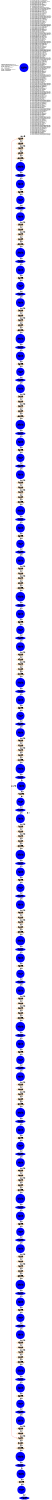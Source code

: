 digraph G {
  size="7.5,10"; center=true; ratio=auto;
  m1[fontname=Fixed,labeljust=left,label="--- Edge mode = (mode : cns_cycle) ----------------------\l  1: ctrlseq  - sequence in original inperative code     \l  2: chained  - dependency starts from end of predecessor\l  4: feedback - feedback edge                            \l  8: lpbranch - edge created from a next/exit            \l 16: soft     - constraint can be removed                \l 32: user     - user constraints                         \l 64: iomode   - constraint inherited from iomode         \l128: ctrldep  - control dependency                       \l256: datadep  - data dependency                          \l",shape=none];
  n1046[label="n1046 : ASSOC\n 4368cy+0.1025\n",shape=Mcircle,style=filled,color=blue];
  n1050[label="n1050 : DOPER\n 4368cy+16\n",shape=ellipse,style=filled,color=bisque];
  n1045[label="n1045 : USEROP\n 4355cy+16\n",shape=tripleoctagon,style=filled,color=blue];
  n1043[label="n1043 : ASSOC\n 4355cy\n",shape=Mcircle,style=filled,color=blue];
  n1042[label="n1042 : DOPER\n 4354cy+0.1025\n",shape=ellipse,style=filled,color=bisque];
  n1033[label="n1033 : ASSOC\n 4354cy+0.1025\n",shape=Mcircle,style=filled,color=blue];
  n1032[label="n1032 : USEROP\n 4341cy+16\n",shape=tripleoctagon,style=filled,color=blue];
  n1030[label="n1030 : ASSOC\n 4341cy+3.06625\n",shape=Mcircle,style=filled,color=blue];
  n1029[label="n1029 : DOPER\n 4341cy+2.29205\n",shape=ellipse,style=filled,color=bisque];
  n891[label="n891 : DOPER\n 4341cy+1.51\n",shape=ellipse,style=filled,color=bisque];
  n717[label="n717 : DOPER\n 4340cy+16\n",shape=ellipse,style=filled,color=bisque];
  n8148[label="n8148 : DOPER\n 4340cy+16\n",shape=ellipse,style=filled,color=bisque];
  n8109[label="n8109 : DOPER\n 4339cy+16\n",shape=ellipse,style=filled,color=bisque];
  n8105[label="n8105 : ASSOC\n 4339cy+0.1025\n",shape=Mcircle,style=filled,color=blue];
  n8104[label="n8104 : USEROP\n 4326cy+16\n",shape=tripleoctagon,style=filled,color=blue];
  n8102[label="n8102 : ASSOC\n 4326cy\n",shape=Mcircle,style=filled,color=blue];
  n8101[label="n8101 : DOPER\n 4325cy+0.1025\n",shape=ellipse,style=filled,color=bisque];
  n7967[label="n7967 : ASSOC\n 4325cy+0.1025\n",shape=Mcircle,style=filled,color=blue];
  n7966[label="n7966 : USEROP\n 4312cy+16\n",shape=tripleoctagon,style=filled,color=blue];
  n7964[label="n7964 : ASSOC\n 4312cy+3.06625\n",shape=Mcircle,style=filled,color=blue];
  n7963[label="n7963 : DOPER\n 4312cy+2.29205\n",shape=ellipse,style=filled,color=bisque];
  n7825[label="n7825 : DOPER\n 4312cy+1.51\n",shape=ellipse,style=filled,color=bisque];
  n7700[label="n7700 : DOPER\n 4311cy+16\n",shape=ellipse,style=filled,color=bisque];
  n7651[label="n7651 : DOPER\n 4310cy+16\n",shape=ellipse,style=filled,color=bisque];
  n7609[label="n7609 : DOPER\n 4309cy+16\n",shape=ellipse,style=filled,color=bisque];
  n7605[label="n7605 : ASSOC\n 4309cy+0.1025\n",shape=Mcircle,style=filled,color=blue];
  n7604[label="n7604 : USEROP\n 4296cy+16\n",shape=tripleoctagon,style=filled,color=blue];
  n7602[label="n7602 : ASSOC\n 4296cy\n",shape=Mcircle,style=filled,color=blue];
  n7601[label="n7601 : DOPER\n 4295cy+0.1025\n",shape=ellipse,style=filled,color=bisque];
  n7539[label="n7539 : ASSOC\n 4295cy+0.1025\n",shape=Mcircle,style=filled,color=blue];
  n7538[label="n7538 : USEROP\n 4282cy+16\n",shape=tripleoctagon,style=filled,color=blue];
  n7536[label="n7536 : ASSOC\n 4282cy+3.06625\n",shape=Mcircle,style=filled,color=blue];
  n7535[label="n7535 : DOPER\n 4282cy+2.29205\n",shape=ellipse,style=filled,color=bisque];
  n7397[label="n7397 : DOPER\n 4282cy+1.51\n",shape=ellipse,style=filled,color=bisque];
  n7256[label="n7256 : DOPER\n 4281cy+16\n",shape=ellipse,style=filled,color=bisque];
  n7203[label="n7203 : DOPER\n 4280cy+16\n",shape=ellipse,style=filled,color=bisque];
  n7164[label="n7164 : DOPER\n 4279cy+16\n",shape=ellipse,style=filled,color=bisque];
  n7160[label="n7160 : ASSOC\n 4279cy+0.1025\n",shape=Mcircle,style=filled,color=blue];
  n7159[label="n7159 : USEROP\n 4266cy+16\n",shape=tripleoctagon,style=filled,color=blue];
  n7157[label="n7157 : ASSOC\n 4266cy\n",shape=Mcircle,style=filled,color=blue];
  n7156[label="n7156 : DOPER\n 4265cy+0.1025\n",shape=ellipse,style=filled,color=bisque];
  n7022[label="n7022 : ASSOC\n 4265cy+0.1025\n",shape=Mcircle,style=filled,color=blue];
  n7021[label="n7021 : USEROP\n 4252cy+16\n",shape=tripleoctagon,style=filled,color=blue];
  n7019[label="n7019 : ASSOC\n 4252cy+3.06625\n",shape=Mcircle,style=filled,color=blue];
  n7018[label="n7018 : DOPER\n 4252cy+2.29205\n",shape=ellipse,style=filled,color=bisque];
  n6880[label="n6880 : DOPER\n 4252cy+1.51\n",shape=ellipse,style=filled,color=bisque];
  n6755[label="n6755 : DOPER\n 4251cy+16\n",shape=ellipse,style=filled,color=bisque];
  n6705[label="n6705 : DOPER\n 4250cy+16\n",shape=ellipse,style=filled,color=bisque];
  n6663[label="n6663 : DOPER\n 4249cy+16\n",shape=ellipse,style=filled,color=bisque];
  n6659[label="n6659 : ASSOC\n 4249cy+0.1025\n",shape=Mcircle,style=filled,color=blue];
  n6658[label="n6658 : USEROP\n 4236cy+16\n",shape=tripleoctagon,style=filled,color=blue];
  n6656[label="n6656 : ASSOC\n 4236cy\n",shape=Mcircle,style=filled,color=blue];
  n6655[label="n6655 : DOPER\n 4235cy+0.1025\n",shape=ellipse,style=filled,color=bisque];
  n6625[label="n6625 : ASSOC\n 4235cy+0.1025\n",shape=Mcircle,style=filled,color=blue];
  n6624[label="n6624 : USEROP\n 4222cy+16\n",shape=tripleoctagon,style=filled,color=blue];
  n6622[label="n6622 : ASSOC\n 4222cy+3.06625\n",shape=Mcircle,style=filled,color=blue];
  n6621[label="n6621 : DOPER\n 4222cy+2.29205\n",shape=ellipse,style=filled,color=bisque];
  n6483[label="n6483 : DOPER\n 4222cy+1.51\n",shape=ellipse,style=filled,color=bisque];
  n6326[label="n6326 : DOPER\n 4221cy+16\n",shape=ellipse,style=filled,color=bisque];
  n6273[label="n6273 : DOPER\n 4220cy+16\n",shape=ellipse,style=filled,color=bisque];
  n6234[label="n6234 : DOPER\n 4219cy+16\n",shape=ellipse,style=filled,color=bisque];
  n6230[label="n6230 : ASSOC\n 4219cy+0.1025\n",shape=Mcircle,style=filled,color=blue];
  n6229[label="n6229 : USEROP\n 4206cy+16\n",shape=tripleoctagon,style=filled,color=blue];
  n6227[label="n6227 : ASSOC\n 4206cy\n",shape=Mcircle,style=filled,color=blue];
  n6226[label="n6226 : DOPER\n 4205cy+0.1025\n",shape=ellipse,style=filled,color=bisque];
  n6092[label="n6092 : ASSOC\n 4205cy+0.1025\n",shape=Mcircle,style=filled,color=blue];
  n6091[label="n6091 : USEROP\n 4192cy+16\n",shape=tripleoctagon,style=filled,color=blue];
  n6089[label="n6089 : ASSOC\n 4192cy+3.06625\n",shape=Mcircle,style=filled,color=blue];
  n6088[label="n6088 : DOPER\n 4192cy+2.29205\n",shape=ellipse,style=filled,color=bisque];
  n5950[label="n5950 : DOPER\n 4192cy+1.51\n",shape=ellipse,style=filled,color=bisque];
  n5825[label="n5825 : DOPER\n 4191cy+16\n",shape=ellipse,style=filled,color=bisque];
  n5775[label="n5775 : DOPER\n 4190cy+16\n",shape=ellipse,style=filled,color=bisque];
  n5733[label="n5733 : DOPER\n 4189cy+16\n",shape=ellipse,style=filled,color=bisque];
  n5729[label="n5729 : ASSOC\n 4189cy+0.1025\n",shape=Mcircle,style=filled,color=blue];
  n5728[label="n5728 : USEROP\n 4176cy+16\n",shape=tripleoctagon,style=filled,color=blue];
  n5726[label="n5726 : ASSOC\n 4176cy\n",shape=Mcircle,style=filled,color=blue];
  n5725[label="n5725 : DOPER\n 4175cy+0.1025\n",shape=ellipse,style=filled,color=bisque];
  n5663[label="n5663 : ASSOC\n 4175cy+0.1025\n",shape=Mcircle,style=filled,color=blue];
  n5662[label="n5662 : USEROP\n 4162cy+16\n",shape=tripleoctagon,style=filled,color=blue];
  n5660[label="n5660 : ASSOC\n 4162cy+3.06625\n",shape=Mcircle,style=filled,color=blue];
  n5659[label="n5659 : DOPER\n 4162cy+2.29205\n",shape=ellipse,style=filled,color=bisque];
  n5521[label="n5521 : DOPER\n 4162cy+1.51\n",shape=ellipse,style=filled,color=bisque];
  n5380[label="n5380 : DOPER\n 4161cy+16\n",shape=ellipse,style=filled,color=bisque];
  n5327[label="n5327 : DOPER\n 4160cy+16\n",shape=ellipse,style=filled,color=bisque];
  n5288[label="n5288 : DOPER\n 4159cy+16\n",shape=ellipse,style=filled,color=bisque];
  n5284[label="n5284 : ASSOC\n 4159cy+0.1025\n",shape=Mcircle,style=filled,color=blue];
  n5283[label="n5283 : USEROP\n 4146cy+16\n",shape=tripleoctagon,style=filled,color=blue];
  n5281[label="n5281 : ASSOC\n 4146cy\n",shape=Mcircle,style=filled,color=blue];
  n5280[label="n5280 : DOPER\n 4145cy+0.1025\n",shape=ellipse,style=filled,color=bisque];
  n5146[label="n5146 : ASSOC\n 4145cy+0.1025\n",shape=Mcircle,style=filled,color=blue];
  n5145[label="n5145 : USEROP\n 4132cy+16\n",shape=tripleoctagon,style=filled,color=blue];
  n5143[label="n5143 : ASSOC\n 4132cy+3.06625\n",shape=Mcircle,style=filled,color=blue];
  n5142[label="n5142 : DOPER\n 4132cy+2.29205\n",shape=ellipse,style=filled,color=bisque];
  n5004[label="n5004 : DOPER\n 4132cy+1.51\n",shape=ellipse,style=filled,color=bisque];
  n4879[label="n4879 : DOPER\n 4131cy+16\n",shape=ellipse,style=filled,color=bisque];
  n4829[label="n4829 : DOPER\n 4130cy+16\n",shape=ellipse,style=filled,color=bisque];
  n4787[label="n4787 : DOPER\n 4129cy+16\n",shape=ellipse,style=filled,color=bisque];
  n4783[label="n4783 : ASSOC\n 4129cy+0.1025\n",shape=Mcircle,style=filled,color=blue];
  n4782[label="n4782 : USEROP\n 4116cy+16\n",shape=tripleoctagon,style=filled,color=blue];
  n4780[label="n4780 : ASSOC\n 4116cy\n",shape=Mcircle,style=filled,color=blue];
  n4779[label="n4779 : DOPER\n 4115cy+0.1025\n",shape=ellipse,style=filled,color=bisque];
  n4765[label="n4765 : ASSOC\n 4115cy+0.1025\n",shape=Mcircle,style=filled,color=blue];
  n4764[label="n4764 : USEROP\n 4102cy+16\n",shape=tripleoctagon,style=filled,color=blue];
  n4762[label="n4762 : ASSOC\n 4102cy+3.06625\n",shape=Mcircle,style=filled,color=blue];
  n4761[label="n4761 : DOPER\n 4102cy+2.29205\n",shape=ellipse,style=filled,color=bisque];
  n4623[label="n4623 : DOPER\n 4102cy+1.51\n",shape=ellipse,style=filled,color=bisque];
  n4450[label="n4450 : DOPER\n 4101cy+16\n",shape=ellipse,style=filled,color=bisque];
  n4397[label="n4397 : DOPER\n 4100cy+16\n",shape=ellipse,style=filled,color=bisque];
  n4358[label="n4358 : DOPER\n 4099cy+16\n",shape=ellipse,style=filled,color=bisque];
  n4354[label="n4354 : ASSOC\n 4099cy+0.1025\n",shape=Mcircle,style=filled,color=blue];
  n4353[label="n4353 : USEROP\n 4086cy+16\n",shape=tripleoctagon,style=filled,color=blue];
  n4351[label="n4351 : ASSOC\n 4086cy\n",shape=Mcircle,style=filled,color=blue];
  n4350[label="n4350 : DOPER\n 4085cy+0.1025\n",shape=ellipse,style=filled,color=bisque];
  n4216[label="n4216 : ASSOC\n 4085cy+0.1025\n",shape=Mcircle,style=filled,color=blue];
  n4215[label="n4215 : USEROP\n 4072cy+16\n",shape=tripleoctagon,style=filled,color=blue];
  n4213[label="n4213 : ASSOC\n 4072cy+3.06625\n",shape=Mcircle,style=filled,color=blue];
  n4212[label="n4212 : DOPER\n 4072cy+2.29205\n",shape=ellipse,style=filled,color=bisque];
  n4074[label="n4074 : DOPER\n 4072cy+1.51\n",shape=ellipse,style=filled,color=bisque];
  n3949[label="n3949 : DOPER\n 4071cy+16\n",shape=ellipse,style=filled,color=bisque];
  n3899[label="n3899 : DOPER\n 4070cy+16\n",shape=ellipse,style=filled,color=bisque];
  n3857[label="n3857 : DOPER\n 4069cy+16\n",shape=ellipse,style=filled,color=bisque];
  n3853[label="n3853 : ASSOC\n 4069cy+0.1025\n",shape=Mcircle,style=filled,color=blue];
  n3852[label="n3852 : USEROP\n 4056cy+16\n",shape=tripleoctagon,style=filled,color=blue];
  n3850[label="n3850 : ASSOC\n 4056cy\n",shape=Mcircle,style=filled,color=blue];
  n3849[label="n3849 : DOPER\n 4055cy+0.1025\n",shape=ellipse,style=filled,color=bisque];
  n3787[label="n3787 : ASSOC\n 4055cy+0.1025\n",shape=Mcircle,style=filled,color=blue];
  n3786[label="n3786 : USEROP\n 4042cy+16\n",shape=tripleoctagon,style=filled,color=blue];
  n3784[label="n3784 : ASSOC\n 4042cy+3.06625\n",shape=Mcircle,style=filled,color=blue];
  n3783[label="n3783 : DOPER\n 4042cy+2.29205\n",shape=ellipse,style=filled,color=bisque];
  n3645[label="n3645 : DOPER\n 4042cy+1.51\n",shape=ellipse,style=filled,color=bisque];
  n3504[label="n3504 : DOPER\n 4041cy+16\n",shape=ellipse,style=filled,color=bisque];
  n3451[label="n3451 : DOPER\n 4040cy+16\n",shape=ellipse,style=filled,color=bisque];
  n3412[label="n3412 : DOPER\n 4039cy+16\n",shape=ellipse,style=filled,color=bisque];
  n3408[label="n3408 : ASSOC\n 4039cy+0.1025\n",shape=Mcircle,style=filled,color=blue];
  n3407[label="n3407 : USEROP\n 4026cy+16\n",shape=tripleoctagon,style=filled,color=blue];
  n3405[label="n3405 : ASSOC\n 4026cy\n",shape=Mcircle,style=filled,color=blue];
  n3404[label="n3404 : DOPER\n 4025cy+0.1025\n",shape=ellipse,style=filled,color=bisque];
  n3270[label="n3270 : ASSOC\n 4025cy+0.1025\n",shape=Mcircle,style=filled,color=blue];
  n3269[label="n3269 : USEROP\n 4012cy+16\n",shape=tripleoctagon,style=filled,color=blue];
  n3267[label="n3267 : ASSOC\n 4012cy+3.06625\n",shape=Mcircle,style=filled,color=blue];
  n3266[label="n3266 : DOPER\n 4012cy+2.29205\n",shape=ellipse,style=filled,color=bisque];
  n3128[label="n3128 : DOPER\n 4012cy+1.51\n",shape=ellipse,style=filled,color=bisque];
  n3003[label="n3003 : DOPER\n 4011cy+16\n",shape=ellipse,style=filled,color=bisque];
  n2953[label="n2953 : DOPER\n 4010cy+16\n",shape=ellipse,style=filled,color=bisque];
  n2911[label="n2911 : DOPER\n 4009cy+16\n",shape=ellipse,style=filled,color=bisque];
  n2907[label="n2907 : ASSOC\n 4009cy+0.1025\n",shape=Mcircle,style=filled,color=blue];
  n2906[label="n2906 : USEROP\n 3996cy+16\n",shape=tripleoctagon,style=filled,color=blue];
  n2904[label="n2904 : ASSOC\n 3996cy\n",shape=Mcircle,style=filled,color=blue];
  n2903[label="n2903 : DOPER\n 3995cy+0.1025\n",shape=ellipse,style=filled,color=bisque];
  n2872[label="n2872 : ASSOC\n 3995cy+0.1025\n",shape=Mcircle,style=filled,color=blue];
  n2871[label="n2871 : USEROP\n 3982cy+16\n",shape=tripleoctagon,style=filled,color=blue];
  n2869[label="n2869 : ASSOC\n 3982cy+3.06625\n",shape=Mcircle,style=filled,color=blue];
  n2868[label="n2868 : DOPER\n 3982cy+2.29205\n",shape=ellipse,style=filled,color=bisque];
  n2730[label="n2730 : DOPER\n 3982cy+1.51\n",shape=ellipse,style=filled,color=bisque];
  n2573[label="n2573 : DOPER\n 3981cy+16\n",shape=ellipse,style=filled,color=bisque];
  n2520[label="n2520 : DOPER\n 3980cy+16\n",shape=ellipse,style=filled,color=bisque];
  n2481[label="n2481 : DOPER\n 3979cy+16\n",shape=ellipse,style=filled,color=bisque];
  n2477[label="n2477 : ASSOC\n 3979cy+0.1025\n",shape=Mcircle,style=filled,color=blue];
  n2476[label="n2476 : USEROP\n 3966cy+16\n",shape=tripleoctagon,style=filled,color=blue];
  n2474[label="n2474 : ASSOC\n 3966cy\n",shape=Mcircle,style=filled,color=blue];
  n2473[label="n2473 : DOPER\n 3965cy+0.1025\n",shape=ellipse,style=filled,color=bisque];
  n2339[label="n2339 : ASSOC\n 3965cy+0.1025\n",shape=Mcircle,style=filled,color=blue];
  n2338[label="n2338 : USEROP\n 3952cy+16\n",shape=tripleoctagon,style=filled,color=blue];
  n2336[label="n2336 : ASSOC\n 3952cy+3.06625\n",shape=Mcircle,style=filled,color=blue];
  n2335[label="n2335 : DOPER\n 3952cy+2.29205\n",shape=ellipse,style=filled,color=bisque];
  n2197[label="n2197 : DOPER\n 3952cy+1.51\n",shape=ellipse,style=filled,color=bisque];
  n2072[label="n2072 : DOPER\n 3951cy+16\n",shape=ellipse,style=filled,color=bisque];
  n2022[label="n2022 : DOPER\n 3950cy+16\n",shape=ellipse,style=filled,color=bisque];
  n1980[label="n1980 : DOPER\n 3949cy+16\n",shape=ellipse,style=filled,color=bisque];
  n1976[label="n1976 : ASSOC\n 3949cy+0.1025\n",shape=Mcircle,style=filled,color=blue];
  n1975[label="n1975 : USEROP\n 3936cy+16\n",shape=tripleoctagon,style=filled,color=blue];
  n1973[label="n1973 : ASSOC\n 3936cy\n",shape=Mcircle,style=filled,color=blue];
  n1972[label="n1972 : DOPER\n 3935cy+0.1025\n",shape=ellipse,style=filled,color=bisque];
  n1909[label="n1909 : ASSOC\n 3935cy+0.1025\n",shape=Mcircle,style=filled,color=blue];
  n1908[label="n1908 : USEROP\n 3922cy+16\n",shape=tripleoctagon,style=filled,color=blue];
  n1906[label="n1906 : ASSOC\n 3922cy+3.06625\n",shape=Mcircle,style=filled,color=blue];
  n1905[label="n1905 : DOPER\n 3922cy+2.29205\n",shape=ellipse,style=filled,color=bisque];
  n1767[label="n1767 : DOPER\n 3922cy+1.51\n",shape=ellipse,style=filled,color=bisque];
  n1626[label="n1626 : DOPER\n 3921cy+16\n",shape=ellipse,style=filled,color=bisque];
  n1573[label="n1573 : DOPER\n 3920cy+16\n",shape=ellipse,style=filled,color=bisque];
  n1534[label="n1534 : DOPER\n 3919cy+16\n",shape=ellipse,style=filled,color=bisque];
  n1530[label="n1530 : ASSOC\n 3919cy+0.1025\n",shape=Mcircle,style=filled,color=blue];
  n1529[label="n1529 : USEROP\n 3906cy+16\n",shape=tripleoctagon,style=filled,color=blue];
  n1527[label="n1527 : ASSOC\n 3906cy\n",shape=Mcircle,style=filled,color=blue];
  n1526[label="n1526 : DOPER\n 3905cy+0.1025\n",shape=ellipse,style=filled,color=bisque];
  n1391[label="n1391 : ASSOC\n 3905cy+0.1025\n",shape=Mcircle,style=filled,color=blue];
  n1390[label="n1390 : USEROP\n 3892cy+16\n",shape=tripleoctagon,style=filled,color=blue];
  n1388[label="n1388 : ASSOC\n 3892cy+3.06625\n",shape=Mcircle,style=filled,color=blue];
  n1387[label="n1387 : DOPER\n 3892cy+2.29205\n",shape=ellipse,style=filled,color=bisque];
  n1249[label="n1249 : DOPER\n 3892cy+1.51\n",shape=ellipse,style=filled,color=bisque];
  n1124[label="n1124 : DOPER\n 3891cy+16\n",shape=ellipse,style=filled,color=bisque];
  n1089[label="n1089 : DOPER\n 3890cy+16\n",shape=ellipse,style=filled,color=bisque];
  m2[fontname=Fixed,labeljust=left,label="n1046 : 0x7f6ca08533d0 COMP_LOOP-1:modulo.return#1\ln1050 : 0x7f6c6604ea30 COMP_LOOP:write_mem(vec:rsc(0)(0).@)\ln1045 : 0x7f6c64d19060 COMP_LOOP-1:modulo()#1\ln1043 : 0x7f6c6609b3c0 COMP_LOOP-1:modulo.base#1\ln1042 : 0x7f6ca0ab4240 COMP_LOOP-1:mul\ln1033 : 0x7f6c66e58010 COMP_LOOP-1:modulo.return\ln1032 : 0x7f6c656cf770 COMP_LOOP-1:modulo()\ln1030 : 0x7f6c65db8c60 COMP_LOOP-1:modulo.base\ln1029 : 0x7f6c6aee87d0 COMP_LOOP-1:acc#6\ln891  : 0x7f6c65506ba0 COMP_LOOP:mux1h\ln717  : 0x7f6c6516e800 COMP_LOOP:read_mem(vec:rsc(0)(0).@)\ln8148 : 0x7f6c6590adb0 COMP_LOOP:write_mem(vec:rsc(0)(0).@)#31\ln8109 : 0x7f6c65d41c70 COMP_LOOP:write_mem(vec:rsc(0)(0).@)#30\ln8105 : 0x7f6c653b9100 COMP_LOOP-16:modulo.return#1\ln8104 : 0x7f6c65a691b0 COMP_LOOP-16:modulo()#1\ln8102 : 0x7f6c65d4cdd0 COMP_LOOP-16:modulo.base#1\ln8101 : 0x7f6c656e34c0 COMP_LOOP-16:mul\ln7967 : 0x7f6c656e32f0 COMP_LOOP-16:modulo.return\ln7966 : 0x7f6c6d261990 COMP_LOOP-16:modulo()\ln7964 : 0x7f6c65a1cd10 COMP_LOOP-16:modulo.base\ln7963 : 0x7f6c659aefa0 COMP_LOOP-16:acc#6\ln7825 : 0x7f6c65cb12c0 COMP_LOOP:mux1h#30\ln7700 : 0x7f6c6575bed0 COMP_LOOP:read_mem(vec:rsc(0)(0).@)#30\ln7651 : 0x7f6c6567b6d0 COMP_LOOP:write_mem(vec:rsc(0)(0).@)#29\ln7609 : 0x7f6c6603acb0 COMP_LOOP:write_mem(vec:rsc(0)(0).@)#28\ln7605 : 0x7f6c67841b00 COMP_LOOP-15:modulo.return#1\ln7604 : 0x7f6c6726fdd0 COMP_LOOP-15:modulo()#1\ln7602 : 0x7f6c678417c0 COMP_LOOP-15:modulo.base#1\ln7601 : 0x7f6c656bf380 COMP_LOOP-15:mul\ln7539 : 0x7f6c656bf1b0 COMP_LOOP-15:modulo.return\ln7538 : 0x7f6c665802c0 COMP_LOOP-15:modulo()\ln7536 : 0x7f6c665804f0 COMP_LOOP-15:modulo.base\ln7535 : 0x7f6c65e73da0 COMP_LOOP-15:acc#6\ln7397 : 0x7f6c679d7ea0 COMP_LOOP:mux1h#28\ln7256 : 0x7f6c6704dd00 COMP_LOOP:read_mem(vec:rsc(0)(0).@)#28\ln7203 : 0x7f6c67a7fac0 COMP_LOOP:write_mem(vec:rsc(0)(0).@)#27\ln7164 : 0x7f6c65922a80 COMP_LOOP:write_mem(vec:rsc(0)(0).@)#26\ln7160 : 0x7f6c67890100 COMP_LOOP-14:modulo.return#1\ln7159 : 0x7f6c65824010 COMP_LOOP-14:modulo()#1\ln7157 : 0x7f6c65824200 COMP_LOOP-14:modulo.base#1\ln7156 : 0x7f6c67bb6330 COMP_LOOP-14:mul\ln7022 : 0x7f6c66027770 COMP_LOOP-14:modulo.return\ln7021 : 0x7f6ca396feb0 COMP_LOOP-14:modulo()\ln7019 : 0x7f6ca39700c0 COMP_LOOP-14:modulo.base\ln7018 : 0x7f6ca3970250 COMP_LOOP-14:acc#6\ln6880 : 0x7f6c655fbfd0 COMP_LOOP:mux1h#26\ln6755 : 0x7f6c658c7e70 COMP_LOOP:read_mem(vec:rsc(0)(0).@)#26\ln6705 : 0x7f6c65dd6440 COMP_LOOP:write_mem(vec:rsc(0)(0).@)#25\ln6663 : 0x7f6c6d30a8b0 COMP_LOOP:write_mem(vec:rsc(0)(0).@)#24\ln6659 : 0x7f6c66263c20 COMP_LOOP-13:modulo.return#1\ln6658 : 0x7f6ca2994d40 COMP_LOOP-13:modulo()#1\ln6656 : 0x7f6ca2994f50 COMP_LOOP-13:modulo.base#1\ln6655 : 0x7f6c65fdbbb0 COMP_LOOP-13:mul\ln6625 : 0x7f6c6d3555b0 COMP_LOOP-13:modulo.return\ln6624 : 0x7f6c6ce7ba00 COMP_LOOP-13:modulo()\ln6622 : 0x7f6c674feda0 COMP_LOOP-13:modulo.base\ln6621 : 0x7f6c65b5a230 COMP_LOOP-13:acc#6\ln6483 : 0x7f6c65390840 COMP_LOOP:mux1h#24\ln6326 : 0x7f6c65e76350 COMP_LOOP:read_mem(vec:rsc(0)(0).@)#24\ln6273 : 0x7f6c65828ff0 COMP_LOOP:write_mem(vec:rsc(0)(0).@)#23\ln6234 : 0x7f6c654e3650 COMP_LOOP:write_mem(vec:rsc(0)(0).@)#22\ln6230 : 0x7f6c64e56bb0 COMP_LOOP-12:modulo.return#1\ln6229 : 0x7f6c6592db60 COMP_LOOP-12:modulo()#1\ln6227 : 0x7f6c6592dd50 COMP_LOOP-12:modulo.base#1\ln6226 : 0x7f6c67dcacd0 COMP_LOOP-12:mul\ln6092 : 0x7f6c67dcab00 COMP_LOOP-12:modulo.return\ln6091 : 0x7f6c67876160 COMP_LOOP-12:modulo()\ln6089 : 0x7f6c65f9f6a0 COMP_LOOP-12:modulo.base\ln6088 : 0x7f6c65f9f830 COMP_LOOP-12:acc#6\ln5950 : 0x7f6c659e43e0 COMP_LOOP:mux1h#22\ln5825 : 0x7f6c664dd240 COMP_LOOP:read_mem(vec:rsc(0)(0).@)#22\ln5775 : 0x7f6c6659d080 COMP_LOOP:write_mem(vec:rsc(0)(0).@)#21\ln5733 : 0x7f6c6561cf80 COMP_LOOP:write_mem(vec:rsc(0)(0).@)#20\ln5729 : 0x7f6c6659c770 COMP_LOOP-11:modulo.return#1\ln5728 : 0x7f6c671c1980 COMP_LOOP-11:modulo()#1\ln5726 : 0x7f6c671c1b90 COMP_LOOP-11:modulo.base#1\ln5725 : 0x7f6c679de100 COMP_LOOP-11:mul\ln5663 : 0x7f6c65caeda0 COMP_LOOP-11:modulo.return\ln5662 : 0x7f6c656f7350 COMP_LOOP-11:modulo()\ln5660 : 0x7f6c656f7560 COMP_LOOP-11:modulo.base\ln5659 : 0x7f6c664bec90 COMP_LOOP-11:acc#6\ln5521 : 0x7f6c65ef45d0 COMP_LOOP:mux1h#20\ln5380 : 0x7f6c67a6cc90 COMP_LOOP:read_mem(vec:rsc(0)(0).@)#20\ln5327 : 0x7f6c6570f2d0 COMP_LOOP:write_mem(vec:rsc(0)(0).@)#19\ln5288 : 0x7f6c65d675d0 COMP_LOOP:write_mem(vec:rsc(0)(0).@)#18\ln5284 : 0x7f6c65a33120 COMP_LOOP-10:modulo.return#1\ln5283 : 0x7f6c65980a50 COMP_LOOP-10:modulo()#1\ln5281 : 0x7f6c65980c40 COMP_LOOP-10:modulo.base#1\ln5280 : 0x7f6c664f0d50 COMP_LOOP-10:mul\ln5146 : 0x7f6c664f0b80 COMP_LOOP-10:modulo.return\ln5145 : 0x7f6c65953190 COMP_LOOP-10:modulo()\ln5143 : 0x7f6c64eb5240 COMP_LOOP-10:modulo.base\ln5142 : 0x7f6c64eb53d0 COMP_LOOP-10:acc#6\ln5004 : 0x7f6c65c1f2f0 COMP_LOOP:mux1h#18\ln4879 : 0x7f6c673209d0 COMP_LOOP:read_mem(vec:rsc(0)(0).@)#18\ln4829 : 0x7f6c64fafeb0 COMP_LOOP:write_mem(vec:rsc(0)(0).@)#17\ln4787 : 0x7f6c64be4b60 COMP_LOOP:write_mem(vec:rsc(0)(0).@)#16\ln4783 : 0x7f6c65f9a1b0 COMP_LOOP-9:modulo.return#1\ln4782 : 0x7f6c658584b0 COMP_LOOP-9:modulo()#1\ln4780 : 0x7f6c658586c0 COMP_LOOP-9:modulo.base#1\ln4779 : 0x7f6c6599a5c0 COMP_LOOP-9:mul\ln4765 : 0x7f6c67dfd9f0 COMP_LOOP-9:modulo.return\ln4764 : 0x7f6c67f0a0b0 COMP_LOOP-9:modulo()\ln4762 : 0x7f6c64ec6c20 COMP_LOOP-9:modulo.base\ln4761 : 0x7f6c67f0a3f0 COMP_LOOP-9:acc#6\ln4623 : 0x7f6c6563e030 COMP_LOOP:mux1h#16\ln4450 : 0x7f6c65921dc0 COMP_LOOP:read_mem(vec:rsc(0)(0).@)#16\ln4397 : 0x7f6c65f0ae60 COMP_LOOP:write_mem(vec:rsc(0)(0).@)#15\ln4358 : 0x7f6c672fde90 COMP_LOOP:write_mem(vec:rsc(0)(0).@)#14\ln4354 : 0x7f6c656a1510 COMP_LOOP-8:modulo.return#1\ln4353 : 0x7f6c65937000 COMP_LOOP-8:modulo()#1\ln4351 : 0x7f6c65fefa40 COMP_LOOP-8:modulo.base#1\ln4350 : 0x7f6c64f1da90 COMP_LOOP-8:mul\ln4216 : 0x7f6c64f1d8c0 COMP_LOOP-8:modulo.return\ln4215 : 0x7f6c674fee90 COMP_LOOP-8:modulo()\ln4213 : 0x7f6c65a1ce20 COMP_LOOP-8:modulo.base\ln4212 : 0x7f6ca0277760 COMP_LOOP-8:acc#6\ln4074 : 0x7f6c65da0470 COMP_LOOP:mux1h#14\ln3949 : 0x7f6c664daa50 COMP_LOOP:read_mem(vec:rsc(0)(0).@)#14\ln3899 : 0x7f6c6572c0d0 COMP_LOOP:write_mem(vec:rsc(0)(0).@)#13\ln3857 : 0x7f6c666b0670 COMP_LOOP:write_mem(vec:rsc(0)(0).@)#12\ln3853 : 0x7f6ca02765b0 COMP_LOOP-7:modulo.return#1\ln3852 : 0x7f6c6601b8f0 COMP_LOOP-7:modulo()#1\ln3850 : 0x7f6c658428c0 COMP_LOOP-7:modulo.base#1\ln3849 : 0x7f6ca0560e10 COMP_LOOP-7:mul\ln3787 : 0x7f6c6d30d780 COMP_LOOP-7:modulo.return\ln3786 : 0x7f6c671eb550 COMP_LOOP-7:modulo()\ln3784 : 0x7f6c6670f5b0 COMP_LOOP-7:modulo.base\ln3783 : 0x7f6ca2e7abc0 COMP_LOOP-7:acc#6\ln3645 : 0x7f6c65b77cd0 COMP_LOOP:mux1h#12\ln3504 : 0x7f6c672d8f90 COMP_LOOP:read_mem(vec:rsc(0)(0).@)#12\ln3451 : 0x7f6c6d1bbbc0 COMP_LOOP:write_mem(vec:rsc(0)(0).@)#11\ln3412 : 0x7f6c660d22e0 COMP_LOOP:write_mem(vec:rsc(0)(0).@)#10\ln3408 : 0x7f6c64ba6a90 COMP_LOOP-6:modulo.return#1\ln3407 : 0x7f6c6d2594d0 COMP_LOOP-6:modulo()#1\ln3405 : 0x7f6c65a55b20 COMP_LOOP-6:modulo.base#1\ln3404 : 0x7f6c67a8b4c0 COMP_LOOP-6:mul\ln3270 : 0x7f6c64d9f2c0 COMP_LOOP-6:modulo.return\ln3269 : 0x7f6c65f9cdd0 COMP_LOOP-6:modulo()\ln3267 : 0x7f6c65995610 COMP_LOOP-6:modulo.base\ln3266 : 0x7f6c67ef3780 COMP_LOOP-6:acc#6\ln3128 : 0x7f6c67f60fe0 COMP_LOOP:mux1h#10\ln3003 : 0x7f6c67ef7f00 COMP_LOOP:read_mem(vec:rsc(0)(0).@)#10\ln2953 : 0x7f6c6608b7c0 COMP_LOOP:write_mem(vec:rsc(0)(0).@)#9\ln2911 : 0x7f6c67f008a0 COMP_LOOP:write_mem(vec:rsc(0)(0).@)#8\ln2907 : 0x7f6c6589c970 COMP_LOOP-5:modulo.return#1\ln2906 : 0x7f6c6d340ea0 COMP_LOOP-5:modulo()#1\ln2904 : 0x7f6c661aecc0 COMP_LOOP-5:modulo.base#1\ln2903 : 0x7f6c65a52800 COMP_LOOP-5:mul\ln2872 : 0x7f6c66881fb0 COMP_LOOP-5:modulo.return\ln2871 : 0x7f6c655ce4a0 COMP_LOOP-5:modulo()\ln2869 : 0x7f6c656b8180 COMP_LOOP-5:modulo.base\ln2868 : 0x7f6c6d19ccd0 COMP_LOOP-5:acc#6\ln2730 : 0x7f6c65ce5a20 COMP_LOOP:mux1h#8\ln2573 : 0x7f6c6596e210 COMP_LOOP:read_mem(vec:rsc(0)(0).@)#8\ln2520 : 0x7f6c591b48f0 COMP_LOOP:write_mem(vec:rsc(0)(0).@)#7\ln2481 : 0x7f6c58229410 COMP_LOOP:write_mem(vec:rsc(0)(0).@)#6\ln2477 : 0x7f6c65726e40 COMP_LOOP-4:modulo.return#1\ln2476 : 0x7f6c6d329890 COMP_LOOP-4:modulo()#1\ln2474 : 0x7f6c64fc5ee0 COMP_LOOP-4:modulo.base#1\ln2473 : 0x7f6c6555ec50 COMP_LOOP-4:mul\ln2339 : 0x7f6c65a83c30 COMP_LOOP-4:modulo.return\ln2338 : 0x7f6c65a95220 COMP_LOOP-4:modulo()\ln2336 : 0x7f6c66e3e1f0 COMP_LOOP-4:modulo.base\ln2335 : 0x7f6c65baa660 COMP_LOOP-4:acc#6\ln2197 : 0x7f6c679d0570 COMP_LOOP:mux1h#6\ln2072 : 0x7f6c672e2d70 COMP_LOOP:read_mem(vec:rsc(0)(0).@)#6\ln2022 : 0x7f6c659320d0 COMP_LOOP:write_mem(vec:rsc(0)(0).@)#5\ln1980 : 0x7f6c67543cc0 COMP_LOOP:write_mem(vec:rsc(0)(0).@)#4\ln1976 : 0x7f6c6d1a5280 COMP_LOOP-3:modulo.return#1\ln1975 : 0x7f6c65f12000 COMP_LOOP-3:modulo()#1\ln1973 : 0x7f6c6583fe70 COMP_LOOP-3:modulo.base#1\ln1972 : 0x7f6c6d327b70 COMP_LOOP-3:mul\ln1909 : 0x7f6c65817570 COMP_LOOP-3:modulo.return\ln1908 : 0x7f6c654fed70 COMP_LOOP-3:modulo()\ln1906 : 0x7f6c659c97a0 COMP_LOOP-3:modulo.base\ln1905 : 0x7f6c656ce730 COMP_LOOP-3:acc#6\ln1767 : 0x7f6c65ea0dc0 COMP_LOOP:mux1h#4\ln1626 : 0x7f6c6569e0f0 COMP_LOOP:read_mem(vec:rsc(0)(0).@)#4\ln1573 : 0x7f6c65e01450 COMP_LOOP:write_mem(vec:rsc(0)(0).@)#3\ln1534 : 0x7f6c65971210 COMP_LOOP:write_mem(vec:rsc(0)(0).@)#2\ln1530 : 0x7f6c65ce3560 COMP_LOOP-2:modulo.return#1\ln1529 : 0x7f6c65fd4280 COMP_LOOP-2:modulo()#1\ln1527 : 0x7f6c65916410 COMP_LOOP-2:modulo.base#1\ln1526 : 0x7f6c6527d940 COMP_LOOP-2:mul\ln1391 : 0x7f6c67059d60 COMP_LOOP-2:modulo.return\ln1390 : 0x7f6ca05327e0 COMP_LOOP-2:modulo()\ln1388 : 0x7f6c656a3ab0 COMP_LOOP-2:modulo.base\ln1387 : 0x7f6c64d8ead0 COMP_LOOP-2:acc#6\ln1249 : 0x7f6c65689540 COMP_LOOP:mux1h#2\ln1124 : 0x7f6c67e80430 COMP_LOOP:read_mem(vec:rsc(0)(0).@)#2\ln1089 : 0x7f6c66230f60 COMP_LOOP:write_mem(vec:rsc(0)(0).@)#1\l",shape=none];
  n1046 -> n1050[label="258 : 0+1.955",color=blue];
  n1045 -> n1046[label="259 : 0",color=green2];
  n1043 -> n1045[label="258 : 0",color=blue];
  n1042 -> n1043[label="259 : 0",color=green2];
  n1033 -> n1042[label="258 : 0",color=blue];
  n1032 -> n1033[label="259 : 0",color=green2];
  n1030 -> n1032[label="258 : 0",color=blue];
  n1029 -> n1030[label="259 : 0",color=green2];
  n891 -> n1029[label="258 : 0",color=blue];
  n717 -> n891[label="258 : 0",color=blue];
  n8148 -> n717[label="262 : 0+1.955",color=red, style=bold];
  n8109 -> n8148[label="258 : 0",color=blue];
  n8105 -> n8109[label="258 : 0+1.955",color=blue];
  n8104 -> n8105[label="259 : 0",color=green2];
  n8102 -> n8104[label="258 : 0",color=blue];
  n8101 -> n8102[label="259 : 0",color=green2];
  n7967 -> n8101[label="258 : 0",color=blue];
  n7966 -> n7967[label="259 : 0",color=green2];
  n7964 -> n7966[label="258 : 0",color=blue];
  n7963 -> n7964[label="259 : 0",color=green2];
  n7825 -> n7963[label="258 : 0",color=blue];
  n7700 -> n7825[label="258 : 0",color=blue];
  n7651 -> n7700[label="258 : 0+1.955",color=blue];
  n7609 -> n7651[label="258 : 0",color=blue];
  n7605 -> n7609[label="258 : 0+1.955",color=blue];
  n7604 -> n7605[label="259 : 0",color=green2];
  n7602 -> n7604[label="258 : 0",color=blue];
  n7601 -> n7602[label="259 : 0",color=green2];
  n7539 -> n7601[label="258 : 0",color=blue];
  n7538 -> n7539[label="259 : 0",color=green2];
  n7536 -> n7538[label="258 : 0",color=blue];
  n7535 -> n7536[label="259 : 0",color=green2];
  n7397 -> n7535[label="258 : 0",color=blue];
  n7256 -> n7397[label="258 : 0",color=blue];
  n7203 -> n7256[label="258 : 0+1.955",color=blue];
  n7164 -> n7203[label="258 : 0",color=blue];
  n7160 -> n7164[label="258 : 0+1.955",color=blue];
  n7159 -> n7160[label="259 : 0",color=green2];
  n7157 -> n7159[label="258 : 0",color=blue];
  n7156 -> n7157[label="259 : 0",color=green2];
  n7022 -> n7156[label="258 : 0",color=blue];
  n7021 -> n7022[label="259 : 0",color=green2];
  n7019 -> n7021[label="258 : 0",color=blue];
  n7018 -> n7019[label="259 : 0",color=green2];
  n6880 -> n7018[label="258 : 0",color=blue];
  n6755 -> n6880[label="258 : 0",color=blue];
  n6705 -> n6755[label="258 : 0+1.955",color=blue];
  n6663 -> n6705[label="258 : 0",color=blue];
  n6659 -> n6663[label="258 : 0+1.955",color=blue];
  n6658 -> n6659[label="259 : 0",color=green2];
  n6656 -> n6658[label="258 : 0",color=blue];
  n6655 -> n6656[label="259 : 0",color=green2];
  n6625 -> n6655[label="258 : 0",color=blue];
  n6624 -> n6625[label="259 : 0",color=green2];
  n6622 -> n6624[label="258 : 0",color=blue];
  n6621 -> n6622[label="259 : 0",color=green2];
  n6483 -> n6621[label="258 : 0",color=blue];
  n6326 -> n6483[label="258 : 0",color=blue];
  n6273 -> n6326[label="258 : 0+1.955",color=blue];
  n6234 -> n6273[label="258 : 0",color=blue];
  n6230 -> n6234[label="258 : 0+1.955",color=blue];
  n6229 -> n6230[label="259 : 0",color=green2];
  n6227 -> n6229[label="258 : 0",color=blue];
  n6226 -> n6227[label="259 : 0",color=green2];
  n6092 -> n6226[label="258 : 0",color=blue];
  n6091 -> n6092[label="259 : 0",color=green2];
  n6089 -> n6091[label="258 : 0",color=blue];
  n6088 -> n6089[label="259 : 0",color=green2];
  n5950 -> n6088[label="258 : 0",color=blue];
  n5825 -> n5950[label="258 : 0",color=blue];
  n5775 -> n5825[label="258 : 0+1.955",color=blue];
  n5733 -> n5775[label="258 : 0",color=blue];
  n5729 -> n5733[label="258 : 0+1.955",color=blue];
  n5728 -> n5729[label="259 : 0",color=green2];
  n5726 -> n5728[label="258 : 0",color=blue];
  n5725 -> n5726[label="259 : 0",color=green2];
  n5663 -> n5725[label="258 : 0",color=blue];
  n5662 -> n5663[label="259 : 0",color=green2];
  n5660 -> n5662[label="258 : 0",color=blue];
  n5659 -> n5660[label="259 : 0",color=green2];
  n5521 -> n5659[label="258 : 0",color=blue];
  n5380 -> n5521[label="258 : 0",color=blue];
  n5327 -> n5380[label="258 : 0+1.955",color=blue];
  n5288 -> n5327[label="258 : 0",color=blue];
  n5284 -> n5288[label="258 : 0+1.955",color=blue];
  n5283 -> n5284[label="259 : 0",color=green2];
  n5281 -> n5283[label="258 : 0",color=blue];
  n5280 -> n5281[label="259 : 0",color=green2];
  n5146 -> n5280[label="258 : 0",color=blue];
  n5145 -> n5146[label="259 : 0",color=green2];
  n5143 -> n5145[label="258 : 0",color=blue];
  n5142 -> n5143[label="259 : 0",color=green2];
  n5004 -> n5142[label="258 : 0",color=blue];
  n4879 -> n5004[label="258 : 0",color=blue];
  n4829 -> n4879[label="258 : 0+1.955",color=blue];
  n4787 -> n4829[label="258 : 0",color=blue];
  n4783 -> n4787[label="258 : 0+1.955",color=blue];
  n4782 -> n4783[label="259 : 0",color=green2];
  n4780 -> n4782[label="258 : 0",color=blue];
  n4779 -> n4780[label="259 : 0",color=green2];
  n4765 -> n4779[label="258 : 0",color=blue];
  n4764 -> n4765[label="259 : 0",color=green2];
  n4762 -> n4764[label="258 : 0",color=blue];
  n4761 -> n4762[label="259 : 0",color=green2];
  n4623 -> n4761[label="258 : 0",color=blue];
  n4450 -> n4623[label="258 : 0",color=blue];
  n4397 -> n4450[label="258 : 0+1.955",color=blue];
  n4358 -> n4397[label="258 : 0",color=blue];
  n4354 -> n4358[label="258 : 0+1.955",color=blue];
  n4353 -> n4354[label="259 : 0",color=green2];
  n4351 -> n4353[label="258 : 0",color=blue];
  n4350 -> n4351[label="259 : 0",color=green2];
  n4216 -> n4350[label="258 : 0",color=blue];
  n4215 -> n4216[label="259 : 0",color=green2];
  n4213 -> n4215[label="258 : 0",color=blue];
  n4212 -> n4213[label="259 : 0",color=green2];
  n4074 -> n4212[label="258 : 0",color=blue];
  n3949 -> n4074[label="258 : 0",color=blue];
  n3899 -> n3949[label="258 : 0+1.955",color=blue];
  n3857 -> n3899[label="258 : 0",color=blue];
  n3853 -> n3857[label="258 : 0+1.955",color=blue];
  n3852 -> n3853[label="259 : 0",color=green2];
  n3850 -> n3852[label="258 : 0",color=blue];
  n3849 -> n3850[label="259 : 0",color=green2];
  n3787 -> n3849[label="258 : 0",color=blue];
  n3786 -> n3787[label="259 : 0",color=green2];
  n3784 -> n3786[label="258 : 0",color=blue];
  n3783 -> n3784[label="259 : 0",color=green2];
  n3645 -> n3783[label="258 : 0",color=blue];
  n3504 -> n3645[label="258 : 0",color=blue];
  n3451 -> n3504[label="258 : 0+1.955",color=blue];
  n3412 -> n3451[label="258 : 0",color=blue];
  n3408 -> n3412[label="258 : 0+1.955",color=blue];
  n3407 -> n3408[label="259 : 0",color=green2];
  n3405 -> n3407[label="258 : 0",color=blue];
  n3404 -> n3405[label="259 : 0",color=green2];
  n3270 -> n3404[label="258 : 0",color=blue];
  n3269 -> n3270[label="259 : 0",color=green2];
  n3267 -> n3269[label="258 : 0",color=blue];
  n3266 -> n3267[label="259 : 0",color=green2];
  n3128 -> n3266[label="258 : 0",color=blue];
  n3003 -> n3128[label="258 : 0",color=blue];
  n2953 -> n3003[label="258 : 0+1.955",color=blue];
  n2911 -> n2953[label="258 : 0",color=blue];
  n2907 -> n2911[label="258 : 0+1.955",color=blue];
  n2906 -> n2907[label="259 : 0",color=green2];
  n2904 -> n2906[label="258 : 0",color=blue];
  n2903 -> n2904[label="259 : 0",color=green2];
  n2872 -> n2903[label="258 : 0",color=blue];
  n2871 -> n2872[label="259 : 0",color=green2];
  n2869 -> n2871[label="258 : 0",color=blue];
  n2868 -> n2869[label="259 : 0",color=green2];
  n2730 -> n2868[label="258 : 0",color=blue];
  n2573 -> n2730[label="258 : 0",color=blue];
  n2520 -> n2573[label="258 : 0+1.955",color=blue];
  n2481 -> n2520[label="258 : 0",color=blue];
  n2477 -> n2481[label="258 : 0+1.955",color=blue];
  n2476 -> n2477[label="259 : 0",color=green2];
  n2474 -> n2476[label="258 : 0",color=blue];
  n2473 -> n2474[label="259 : 0",color=green2];
  n2339 -> n2473[label="258 : 0",color=blue];
  n2338 -> n2339[label="259 : 0",color=green2];
  n2336 -> n2338[label="258 : 0",color=blue];
  n2335 -> n2336[label="259 : 0",color=green2];
  n2197 -> n2335[label="258 : 0",color=blue];
  n2072 -> n2197[label="258 : 0",color=blue];
  n2022 -> n2072[label="258 : 0+1.955",color=blue];
  n1980 -> n2022[label="258 : 0",color=blue];
  n1976 -> n1980[label="258 : 0+1.955",color=blue];
  n1975 -> n1976[label="259 : 0",color=green2];
  n1973 -> n1975[label="258 : 0",color=blue];
  n1972 -> n1973[label="259 : 0",color=green2];
  n1909 -> n1972[label="258 : 0",color=blue];
  n1908 -> n1909[label="259 : 0",color=green2];
  n1906 -> n1908[label="258 : 0",color=blue];
  n1905 -> n1906[label="259 : 0",color=green2];
  n1767 -> n1905[label="258 : 0",color=blue];
  n1626 -> n1767[label="258 : 0",color=blue];
  n1573 -> n1626[label="258 : 0+1.955",color=blue];
  n1534 -> n1573[label="258 : 0",color=blue];
  n1530 -> n1534[label="258 : 0+1.955",color=blue];
  n1529 -> n1530[label="259 : 0",color=green2];
  n1527 -> n1529[label="258 : 0",color=blue];
  n1526 -> n1527[label="259 : 0",color=green2];
  n1391 -> n1526[label="258 : 0",color=blue];
  n1390 -> n1391[label="259 : 0",color=green2];
  n1388 -> n1390[label="258 : 0",color=blue];
  n1387 -> n1388[label="259 : 0",color=green2];
  n1249 -> n1387[label="258 : 0",color=blue];
  n1124 -> n1249[label="258 : 0",color=blue];
  n1089 -> n1124[label="258 : 0+1.955",color=blue];
  n1050 -> n1089[label="258 : 0",color=blue];
  n1050 -> n717[label="262 : 0+1.955",color=red, style=bold];
}

